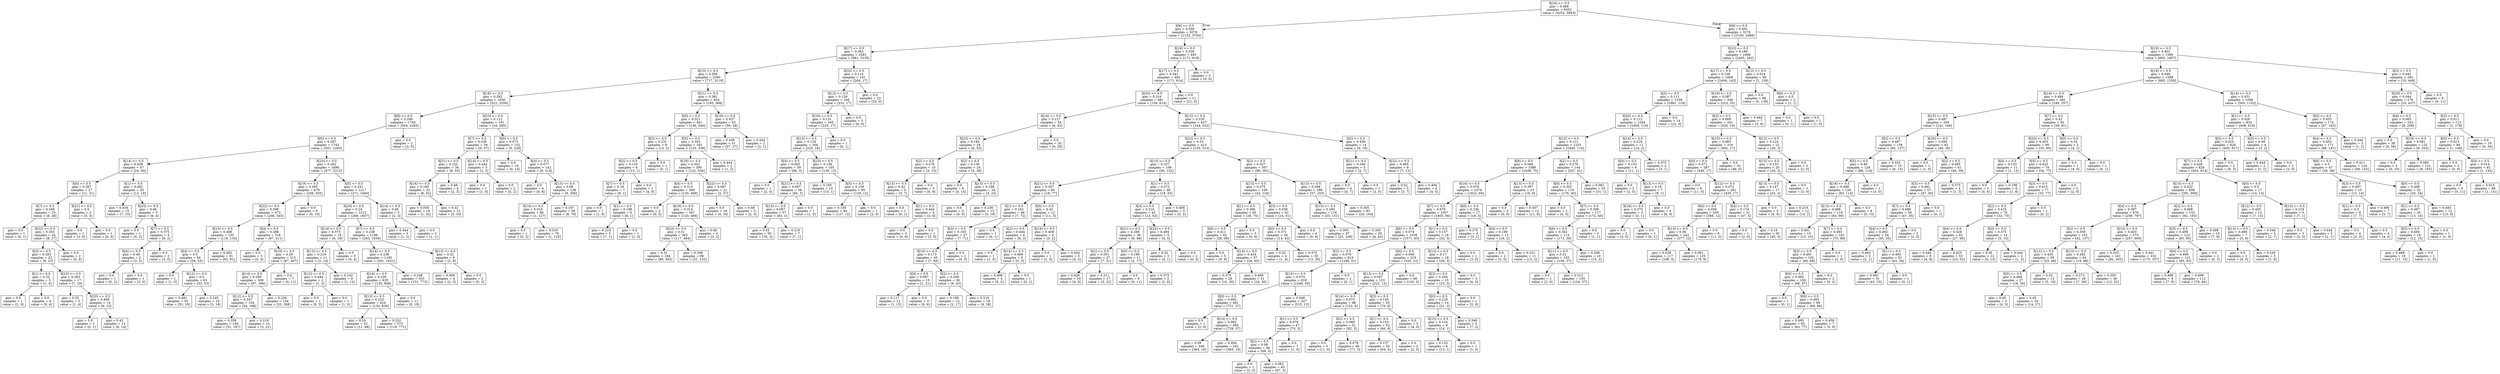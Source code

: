 digraph Tree {
node [shape=box] ;
0 [label="X[24] <= 0.5\ngini = 0.488\nsamples = 6352\nvalue = [4252, 5843]"] ;
1 [label="X[6] <= 0.5\ngini = 0.359\nsamples = 3076\nvalue = [1152, 3754]"] ;
0 -> 1 [labeldistance=2.5, labelangle=45, headlabel="True"] ;
2 [label="X[17] <= 0.5\ngini = 0.363\nsamples = 2581\nvalue = [981, 3135]"] ;
1 -> 2 ;
3 [label="X[15] <= 0.5\ngini = 0.304\nsamples = 2390\nvalue = [717, 3118]"] ;
2 -> 3 ;
4 [label="X[18] <= 0.5\ngini = 0.282\nsamples = 1936\nvalue = [522, 2550]"] ;
3 -> 4 ;
5 [label="X[8] <= 0.5\ngini = 0.298\nsamples = 1745\nvalue = [504, 2265]"] ;
4 -> 5 ;
6 [label="X[0] <= 0.5\ngini = 0.297\nsamples = 1743\nvalue = [501, 2265]"] ;
5 -> 6 ;
7 [label="X[14] <= 0.5\ngini = 0.438\nsamples = 47\nvalue = [24, 50]"] ;
6 -> 7 ;
8 [label="X[4] <= 0.5\ngini = 0.387\nsamples = 27\nvalue = [11, 31]"] ;
7 -> 8 ;
9 [label="X[7] <= 0.5\ngini = 0.346\nsamples = 25\nvalue = [8, 28]"] ;
8 -> 9 ;
10 [label="gini = 0.0\nsamples = 1\nvalue = [0, 1]"] ;
9 -> 10 ;
11 [label="X[22] <= 0.5\ngini = 0.353\nsamples = 24\nvalue = [8, 27]"] ;
9 -> 11 ;
12 [label="X[3] <= 0.5\ngini = 0.383\nsamples = 22\nvalue = [8, 23]"] ;
11 -> 12 ;
13 [label="X[1] <= 0.5\ngini = 0.32\nsamples = 5\nvalue = [1, 4]"] ;
12 -> 13 ;
14 [label="gini = 0.0\nsamples = 1\nvalue = [1, 0]"] ;
13 -> 14 ;
15 [label="gini = 0.0\nsamples = 4\nvalue = [0, 4]"] ;
13 -> 15 ;
16 [label="X[23] <= 0.5\ngini = 0.393\nsamples = 17\nvalue = [7, 19]"] ;
12 -> 16 ;
17 [label="gini = 0.32\nsamples = 3\nvalue = [1, 4]"] ;
16 -> 17 ;
18 [label="X[20] <= 0.5\ngini = 0.408\nsamples = 14\nvalue = [6, 15]"] ;
16 -> 18 ;
19 [label="gini = 0.0\nsamples = 1\nvalue = [0, 1]"] ;
18 -> 19 ;
20 [label="gini = 0.42\nsamples = 13\nvalue = [6, 14]"] ;
18 -> 20 ;
21 [label="gini = 0.0\nsamples = 2\nvalue = [0, 4]"] ;
11 -> 21 ;
22 [label="X[21] <= 0.5\ngini = 0.5\nsamples = 2\nvalue = [3, 3]"] ;
8 -> 22 ;
23 [label="gini = 0.0\nsamples = 1\nvalue = [3, 0]"] ;
22 -> 23 ;
24 [label="gini = 0.0\nsamples = 1\nvalue = [0, 3]"] ;
22 -> 24 ;
25 [label="X[1] <= 0.5\ngini = 0.482\nsamples = 20\nvalue = [13, 19]"] ;
7 -> 25 ;
26 [label="gini = 0.434\nsamples = 15\nvalue = [7, 15]"] ;
25 -> 26 ;
27 [label="X[23] <= 0.5\ngini = 0.48\nsamples = 5\nvalue = [6, 4]"] ;
25 -> 27 ;
28 [label="gini = 0.0\nsamples = 1\nvalue = [0, 2]"] ;
27 -> 28 ;
29 [label="X[7] <= 0.5\ngini = 0.375\nsamples = 4\nvalue = [6, 2]"] ;
27 -> 29 ;
30 [label="X[4] <= 0.5\ngini = 0.48\nsamples = 2\nvalue = [3, 2]"] ;
29 -> 30 ;
31 [label="gini = 0.0\nsamples = 1\nvalue = [0, 2]"] ;
30 -> 31 ;
32 [label="gini = 0.0\nsamples = 1\nvalue = [3, 0]"] ;
30 -> 32 ;
33 [label="gini = 0.0\nsamples = 2\nvalue = [3, 0]"] ;
29 -> 33 ;
34 [label="X[23] <= 0.5\ngini = 0.292\nsamples = 1696\nvalue = [477, 2215]"] ;
6 -> 34 ;
35 [label="X[19] <= 0.5\ngini = 0.395\nsamples = 479\nvalue = [206, 555]"] ;
34 -> 35 ;
36 [label="X[22] <= 0.5\ngini = 0.398\nsamples = 473\nvalue = [206, 545]"] ;
35 -> 36 ;
37 [label="X[13] <= 0.5\ngini = 0.498\nsamples = 155\nvalue = [119, 134]"] ;
36 -> 37 ;
38 [label="X[4] <= 0.5\ngini = 0.5\nsamples = 64\nvalue = [56, 53]"] ;
37 -> 38 ;
39 [label="gini = 0.0\nsamples = 1\nvalue = [1, 0]"] ;
38 -> 39 ;
40 [label="X[12] <= 0.5\ngini = 0.5\nsamples = 63\nvalue = [55, 53]"] ;
38 -> 40 ;
41 [label="gini = 0.481\nsamples = 53\nvalue = [52, 35]"] ;
40 -> 41 ;
42 [label="gini = 0.245\nsamples = 10\nvalue = [3, 18]"] ;
40 -> 42 ;
43 [label="gini = 0.492\nsamples = 91\nvalue = [63, 81]"] ;
37 -> 43 ;
44 [label="X[4] <= 0.5\ngini = 0.288\nsamples = 318\nvalue = [87, 411]"] ;
36 -> 44 ;
45 [label="gini = 0.0\nsamples = 3\nvalue = [0, 4]"] ;
44 -> 45 ;
46 [label="X[16] <= 0.5\ngini = 0.29\nsamples = 315\nvalue = [87, 407]"] ;
44 -> 46 ;
47 [label="X[14] <= 0.5\ngini = 0.295\nsamples = 308\nvalue = [87, 396]"] ;
46 -> 47 ;
48 [label="X[12] <= 0.5\ngini = 0.347\nsamples = 154\nvalue = [54, 188]"] ;
47 -> 48 ;
49 [label="gini = 0.358\nsamples = 140\nvalue = [51, 167]"] ;
48 -> 49 ;
50 [label="gini = 0.219\nsamples = 14\nvalue = [3, 21]"] ;
48 -> 50 ;
51 [label="gini = 0.236\nsamples = 154\nvalue = [33, 208]"] ;
47 -> 51 ;
52 [label="gini = 0.0\nsamples = 7\nvalue = [0, 11]"] ;
46 -> 52 ;
53 [label="gini = 0.0\nsamples = 6\nvalue = [0, 10]"] ;
35 -> 53 ;
54 [label="X[5] <= 0.5\ngini = 0.241\nsamples = 1217\nvalue = [271, 1660]"] ;
34 -> 54 ;
55 [label="X[20] <= 0.5\ngini = 0.24\nsamples = 1212\nvalue = [269, 1657]"] ;
54 -> 55 ;
56 [label="X[14] <= 0.5\ngini = 0.375\nsamples = 16\nvalue = [6, 18]"] ;
55 -> 56 ;
57 [label="X[13] <= 0.5\ngini = 0.219\nsamples = 11\nvalue = [2, 14]"] ;
56 -> 57 ;
58 [label="X[12] <= 0.5\ngini = 0.444\nsamples = 2\nvalue = [1, 2]"] ;
57 -> 58 ;
59 [label="gini = 0.0\nsamples = 1\nvalue = [0, 2]"] ;
58 -> 59 ;
60 [label="gini = 0.0\nsamples = 1\nvalue = [1, 0]"] ;
58 -> 60 ;
61 [label="gini = 0.142\nsamples = 9\nvalue = [1, 12]"] ;
57 -> 61 ;
62 [label="gini = 0.5\nsamples = 5\nvalue = [4, 4]"] ;
56 -> 62 ;
63 [label="X[7] <= 0.5\ngini = 0.238\nsamples = 1196\nvalue = [263, 1639]"] ;
55 -> 63 ;
64 [label="X[14] <= 0.5\ngini = 0.238\nsamples = 1190\nvalue = [261, 1631]"] ;
63 -> 64 ;
65 [label="X[16] <= 0.5\ngini = 0.229\nsamples = 635\nvalue = [130, 858]"] ;
64 -> 65 ;
66 [label="X[13] <= 0.5\ngini = 0.232\nsamples = 624\nvalue = [130, 839]"] ;
65 -> 66 ;
67 [label="gini = 0.24\nsamples = 52\nvalue = [11, 68]"] ;
66 -> 67 ;
68 [label="gini = 0.232\nsamples = 572\nvalue = [119, 771]"] ;
66 -> 68 ;
69 [label="gini = 0.0\nsamples = 11\nvalue = [0, 19]"] ;
65 -> 69 ;
70 [label="gini = 0.248\nsamples = 555\nvalue = [131, 773]"] ;
64 -> 70 ;
71 [label="X[13] <= 0.5\ngini = 0.32\nsamples = 6\nvalue = [2, 8]"] ;
63 -> 71 ;
72 [label="gini = 0.408\nsamples = 4\nvalue = [2, 5]"] ;
71 -> 72 ;
73 [label="gini = 0.0\nsamples = 2\nvalue = [0, 3]"] ;
71 -> 73 ;
74 [label="X[14] <= 0.5\ngini = 0.48\nsamples = 5\nvalue = [2, 3]"] ;
54 -> 74 ;
75 [label="gini = 0.444\nsamples = 3\nvalue = [1, 2]"] ;
74 -> 75 ;
76 [label="gini = 0.5\nsamples = 2\nvalue = [1, 1]"] ;
74 -> 76 ;
77 [label="gini = 0.0\nsamples = 2\nvalue = [3, 0]"] ;
5 -> 77 ;
78 [label="X[23] <= 0.5\ngini = 0.112\nsamples = 191\nvalue = [18, 285]"] ;
4 -> 78 ;
79 [label="X[7] <= 0.5\ngini = 0.236\nsamples = 39\nvalue = [9, 57]"] ;
78 -> 79 ;
80 [label="X[21] <= 0.5\ngini = 0.222\nsamples = 36\nvalue = [8, 55]"] ;
79 -> 80 ;
81 [label="X[14] <= 0.5\ngini = 0.185\nsamples = 32\nvalue = [6, 52]"] ;
80 -> 81 ;
82 [label="gini = 0.059\nsamples = 19\nvalue = [1, 32]"] ;
81 -> 82 ;
83 [label="gini = 0.32\nsamples = 13\nvalue = [5, 20]"] ;
81 -> 83 ;
84 [label="gini = 0.48\nsamples = 4\nvalue = [2, 3]"] ;
80 -> 84 ;
85 [label="X[14] <= 0.5\ngini = 0.444\nsamples = 3\nvalue = [1, 2]"] ;
79 -> 85 ;
86 [label="gini = 0.0\nsamples = 1\nvalue = [1, 0]"] ;
85 -> 86 ;
87 [label="gini = 0.0\nsamples = 2\nvalue = [0, 2]"] ;
85 -> 87 ;
88 [label="X[0] <= 0.5\ngini = 0.073\nsamples = 152\nvalue = [9, 228]"] ;
78 -> 88 ;
89 [label="gini = 0.0\nsamples = 10\nvalue = [0, 14]"] ;
88 -> 89 ;
90 [label="X[4] <= 0.5\ngini = 0.077\nsamples = 142\nvalue = [9, 214]"] ;
88 -> 90 ;
91 [label="gini = 0.0\nsamples = 4\nvalue = [0, 8]"] ;
90 -> 91 ;
92 [label="X[13] <= 0.5\ngini = 0.08\nsamples = 138\nvalue = [9, 206]"] ;
90 -> 92 ;
93 [label="X[14] <= 0.5\ngini = 0.016\nsamples = 80\nvalue = [1, 127]"] ;
92 -> 93 ;
94 [label="gini = 0.0\nsamples = 1\nvalue = [0, 2]"] ;
93 -> 94 ;
95 [label="gini = 0.016\nsamples = 79\nvalue = [1, 125]"] ;
93 -> 95 ;
96 [label="gini = 0.167\nsamples = 58\nvalue = [8, 79]"] ;
92 -> 96 ;
97 [label="X[21] <= 0.5\ngini = 0.381\nsamples = 454\nvalue = [195, 568]"] ;
3 -> 97 ;
98 [label="X[0] <= 0.5\ngini = 0.321\nsamples = 401\nvalue = [136, 540]"] ;
97 -> 98 ;
99 [label="X[5] <= 0.5\ngini = 0.231\nsamples = 9\nvalue = [13, 2]"] ;
98 -> 99 ;
100 [label="X[2] <= 0.5\ngini = 0.133\nsamples = 8\nvalue = [13, 1]"] ;
99 -> 100 ;
101 [label="X[7] <= 0.5\ngini = 0.18\nsamples = 7\nvalue = [9, 1]"] ;
100 -> 101 ;
102 [label="gini = 0.0\nsamples = 1\nvalue = [1, 0]"] ;
101 -> 102 ;
103 [label="X[1] <= 0.5\ngini = 0.198\nsamples = 6\nvalue = [8, 1]"] ;
101 -> 103 ;
104 [label="gini = 0.219\nsamples = 5\nvalue = [7, 1]"] ;
103 -> 104 ;
105 [label="gini = 0.0\nsamples = 1\nvalue = [1, 0]"] ;
103 -> 105 ;
106 [label="gini = 0.0\nsamples = 1\nvalue = [4, 0]"] ;
100 -> 106 ;
107 [label="gini = 0.0\nsamples = 1\nvalue = [0, 1]"] ;
99 -> 107 ;
108 [label="X[5] <= 0.5\ngini = 0.303\nsamples = 392\nvalue = [123, 538]"] ;
98 -> 108 ;
109 [label="X[18] <= 0.5\ngini = 0.302\nsamples = 390\nvalue = [122, 536]"] ;
108 -> 109 ;
110 [label="X[4] <= 0.5\ngini = 0.313\nsamples = 369\nvalue = [120, 499]"] ;
109 -> 110 ;
111 [label="gini = 0.0\nsamples = 2\nvalue = [0, 3]"] ;
110 -> 111 ;
112 [label="X[19] <= 0.5\ngini = 0.314\nsamples = 367\nvalue = [120, 496]"] ;
110 -> 112 ;
113 [label="X[22] <= 0.5\ngini = 0.31\nsamples = 363\nvalue = [117, 494]"] ;
112 -> 113 ;
114 [label="gini = 0.31\nsamples = 264\nvalue = [86, 362]"] ;
113 -> 114 ;
115 [label="gini = 0.308\nsamples = 99\nvalue = [31, 132]"] ;
113 -> 115 ;
116 [label="gini = 0.48\nsamples = 4\nvalue = [3, 2]"] ;
112 -> 116 ;
117 [label="X[22] <= 0.5\ngini = 0.097\nsamples = 21\nvalue = [2, 37]"] ;
109 -> 117 ;
118 [label="gini = 0.0\nsamples = 18\nvalue = [0, 34]"] ;
117 -> 118 ;
119 [label="gini = 0.48\nsamples = 3\nvalue = [2, 3]"] ;
117 -> 119 ;
120 [label="gini = 0.444\nsamples = 2\nvalue = [1, 2]"] ;
108 -> 120 ;
121 [label="X[18] <= 0.5\ngini = 0.437\nsamples = 53\nvalue = [59, 28]"] ;
97 -> 121 ;
122 [label="gini = 0.436\nsamples = 51\nvalue = [57, 27]"] ;
121 -> 122 ;
123 [label="gini = 0.444\nsamples = 2\nvalue = [2, 1]"] ;
121 -> 123 ;
124 [label="X[22] <= 0.5\ngini = 0.114\nsamples = 191\nvalue = [264, 17]"] ;
2 -> 124 ;
125 [label="X[12] <= 0.5\ngini = 0.128\nsamples = 168\nvalue = [231, 17]"] ;
124 -> 125 ;
126 [label="X[16] <= 0.5\ngini = 0.131\nsamples = 165\nvalue = [225, 17]"] ;
125 -> 126 ;
127 [label="X[13] <= 0.5\ngini = 0.124\nsamples = 164\nvalue = [225, 16]"] ;
126 -> 127 ;
128 [label="X[4] <= 0.5\ngini = 0.065\nsamples = 59\nvalue = [86, 3]"] ;
127 -> 128 ;
129 [label="gini = 0.0\nsamples = 1\nvalue = [2, 0]"] ;
128 -> 129 ;
130 [label="X[21] <= 0.5\ngini = 0.067\nsamples = 58\nvalue = [84, 3]"] ;
128 -> 130 ;
131 [label="X[15] <= 0.5\ngini = 0.067\nsamples = 57\nvalue = [83, 3]"] ;
130 -> 131 ;
132 [label="gini = 0.05\nsamples = 50\nvalue = [76, 2]"] ;
131 -> 132 ;
133 [label="gini = 0.219\nsamples = 7\nvalue = [7, 1]"] ;
131 -> 133 ;
134 [label="gini = 0.0\nsamples = 1\nvalue = [1, 0]"] ;
130 -> 134 ;
135 [label="X[23] <= 0.5\ngini = 0.156\nsamples = 105\nvalue = [139, 13]"] ;
127 -> 135 ;
136 [label="gini = 0.165\nsamples = 10\nvalue = [10, 1]"] ;
135 -> 136 ;
137 [label="X[5] <= 0.5\ngini = 0.156\nsamples = 95\nvalue = [129, 12]"] ;
135 -> 137 ;
138 [label="gini = 0.158\nsamples = 94\nvalue = [127, 12]"] ;
137 -> 138 ;
139 [label="gini = 0.0\nsamples = 1\nvalue = [2, 0]"] ;
137 -> 139 ;
140 [label="gini = 0.0\nsamples = 1\nvalue = [0, 1]"] ;
126 -> 140 ;
141 [label="gini = 0.0\nsamples = 3\nvalue = [6, 0]"] ;
125 -> 141 ;
142 [label="gini = 0.0\nsamples = 23\nvalue = [33, 0]"] ;
124 -> 142 ;
143 [label="X[16] <= 0.5\ngini = 0.339\nsamples = 495\nvalue = [171, 619]"] ;
1 -> 143 ;
144 [label="X[17] <= 0.5\ngini = 0.341\nsamples = 492\nvalue = [171, 614]"] ;
143 -> 144 ;
145 [label="X[20] <= 0.5\ngini = 0.316\nsamples = 481\nvalue = [150, 614]"] ;
144 -> 145 ;
146 [label="X[14] <= 0.5\ngini = 0.127\nsamples = 54\nvalue = [6, 82]"] ;
145 -> 146 ;
147 [label="X[23] <= 0.5\ngini = 0.183\nsamples = 34\nvalue = [6, 53]"] ;
146 -> 147 ;
148 [label="X[2] <= 0.5\ngini = 0.278\nsamples = 10\nvalue = [3, 15]"] ;
147 -> 148 ;
149 [label="X[13] <= 0.5\ngini = 0.42\nsamples = 5\nvalue = [3, 7]"] ;
148 -> 149 ;
150 [label="gini = 0.0\nsamples = 1\nvalue = [0, 1]"] ;
149 -> 150 ;
151 [label="X[1] <= 0.5\ngini = 0.444\nsamples = 4\nvalue = [3, 6]"] ;
149 -> 151 ;
152 [label="gini = 0.0\nsamples = 3\nvalue = [0, 6]"] ;
151 -> 152 ;
153 [label="gini = 0.0\nsamples = 1\nvalue = [3, 0]"] ;
151 -> 153 ;
154 [label="gini = 0.0\nsamples = 5\nvalue = [0, 8]"] ;
148 -> 154 ;
155 [label="X[2] <= 0.5\ngini = 0.136\nsamples = 24\nvalue = [3, 38]"] ;
147 -> 155 ;
156 [label="gini = 0.0\nsamples = 8\nvalue = [0, 14]"] ;
155 -> 156 ;
157 [label="X[13] <= 0.5\ngini = 0.198\nsamples = 16\nvalue = [3, 24]"] ;
155 -> 157 ;
158 [label="gini = 0.0\nsamples = 3\nvalue = [0, 5]"] ;
157 -> 158 ;
159 [label="gini = 0.236\nsamples = 13\nvalue = [3, 19]"] ;
157 -> 159 ;
160 [label="gini = 0.0\nsamples = 20\nvalue = [0, 29]"] ;
146 -> 160 ;
161 [label="X[12] <= 0.5\ngini = 0.335\nsamples = 427\nvalue = [144, 532]"] ;
145 -> 161 ;
162 [label="X[23] <= 0.5\ngini = 0.33\nsamples = 413\nvalue = [135, 513]"] ;
161 -> 162 ;
163 [label="X[13] <= 0.5\ngini = 0.337\nsamples = 106\nvalue = [36, 132]"] ;
162 -> 163 ;
164 [label="X[21] <= 0.5\ngini = 0.307\nsamples = 60\nvalue = [18, 77]"] ;
163 -> 164 ;
165 [label="X[1] <= 0.5\ngini = 0.162\nsamples = 48\nvalue = [7, 72]"] ;
164 -> 165 ;
166 [label="X[3] <= 0.5\ngini = 0.163\nsamples = 47\nvalue = [7, 71]"] ;
165 -> 166 ;
167 [label="X[14] <= 0.5\ngini = 0.173\nsamples = 45\nvalue = [7, 66]"] ;
166 -> 167 ;
168 [label="X[0] <= 0.5\ngini = 0.087\nsamples = 15\nvalue = [1, 21]"] ;
167 -> 168 ;
169 [label="gini = 0.117\nsamples = 12\nvalue = [1, 15]"] ;
168 -> 169 ;
170 [label="gini = 0.0\nsamples = 3\nvalue = [0, 6]"] ;
168 -> 170 ;
171 [label="X[2] <= 0.5\ngini = 0.208\nsamples = 30\nvalue = [6, 45]"] ;
167 -> 171 ;
172 [label="gini = 0.188\nsamples = 12\nvalue = [2, 17]"] ;
171 -> 172 ;
173 [label="gini = 0.219\nsamples = 18\nvalue = [4, 28]"] ;
171 -> 173 ;
174 [label="gini = 0.0\nsamples = 2\nvalue = [0, 5]"] ;
166 -> 174 ;
175 [label="gini = 0.0\nsamples = 1\nvalue = [0, 1]"] ;
165 -> 175 ;
176 [label="X[0] <= 0.5\ngini = 0.43\nsamples = 12\nvalue = [11, 5]"] ;
164 -> 176 ;
177 [label="X[2] <= 0.5\ngini = 0.444\nsamples = 6\nvalue = [6, 3]"] ;
176 -> 177 ;
178 [label="gini = 0.0\nsamples = 1\nvalue = [1, 0]"] ;
177 -> 178 ;
179 [label="X[14] <= 0.5\ngini = 0.469\nsamples = 5\nvalue = [5, 3]"] ;
177 -> 179 ;
180 [label="gini = 0.408\nsamples = 4\nvalue = [5, 2]"] ;
179 -> 180 ;
181 [label="gini = 0.0\nsamples = 1\nvalue = [0, 1]"] ;
179 -> 181 ;
182 [label="X[14] <= 0.5\ngini = 0.408\nsamples = 6\nvalue = [5, 2]"] ;
176 -> 182 ;
183 [label="gini = 0.0\nsamples = 1\nvalue = [1, 0]"] ;
182 -> 183 ;
184 [label="gini = 0.444\nsamples = 5\nvalue = [4, 2]"] ;
182 -> 184 ;
185 [label="X[1] <= 0.5\ngini = 0.372\nsamples = 46\nvalue = [18, 55]"] ;
163 -> 185 ;
186 [label="X[3] <= 0.5\ngini = 0.316\nsamples = 43\nvalue = [13, 53]"] ;
185 -> 186 ;
187 [label="X[21] <= 0.5\ngini = 0.266\nsamples = 38\nvalue = [9, 48]"] ;
186 -> 187 ;
188 [label="X[2] <= 0.5\ngini = 0.301\nsamples = 27\nvalue = [7, 31]"] ;
187 -> 188 ;
189 [label="gini = 0.426\nsamples = 10\nvalue = [4, 9]"] ;
188 -> 189 ;
190 [label="gini = 0.211\nsamples = 17\nvalue = [3, 22]"] ;
188 -> 190 ;
191 [label="X[0] <= 0.5\ngini = 0.188\nsamples = 11\nvalue = [2, 17]"] ;
187 -> 191 ;
192 [label="gini = 0.0\nsamples = 6\nvalue = [0, 11]"] ;
191 -> 192 ;
193 [label="gini = 0.375\nsamples = 5\nvalue = [2, 6]"] ;
191 -> 193 ;
194 [label="X[22] <= 0.5\ngini = 0.494\nsamples = 5\nvalue = [4, 5]"] ;
186 -> 194 ;
195 [label="gini = 0.32\nsamples = 3\nvalue = [4, 1]"] ;
194 -> 195 ;
196 [label="gini = 0.0\nsamples = 2\nvalue = [0, 4]"] ;
194 -> 196 ;
197 [label="gini = 0.408\nsamples = 3\nvalue = [5, 2]"] ;
185 -> 197 ;
198 [label="X[2] <= 0.5\ngini = 0.327\nsamples = 307\nvalue = [99, 381]"] ;
162 -> 198 ;
199 [label="X[13] <= 0.5\ngini = 0.375\nsamples = 108\nvalue = [42, 126]"] ;
198 -> 199 ;
200 [label="X[1] <= 0.5\ngini = 0.396\nsamples = 65\nvalue = [28, 75]"] ;
199 -> 200 ;
201 [label="X[0] <= 0.5\ngini = 0.411\nsamples = 62\nvalue = [28, 69]"] ;
200 -> 201 ;
202 [label="gini = 0.0\nsamples = 5\nvalue = [0, 9]"] ;
201 -> 202 ;
203 [label="X[14] <= 0.5\ngini = 0.434\nsamples = 57\nvalue = [28, 60]"] ;
201 -> 203 ;
204 [label="gini = 0.375\nsamples = 26\nvalue = [10, 30]"] ;
203 -> 204 ;
205 [label="gini = 0.469\nsamples = 31\nvalue = [18, 30]"] ;
203 -> 205 ;
206 [label="gini = 0.0\nsamples = 3\nvalue = [0, 6]"] ;
200 -> 206 ;
207 [label="X[3] <= 0.5\ngini = 0.338\nsamples = 43\nvalue = [14, 51]"] ;
199 -> 207 ;
208 [label="X[0] <= 0.5\ngini = 0.371\nsamples = 39\nvalue = [14, 43]"] ;
207 -> 208 ;
209 [label="gini = 0.32\nsamples = 4\nvalue = [1, 4]"] ;
208 -> 209 ;
210 [label="gini = 0.375\nsamples = 35\nvalue = [13, 39]"] ;
208 -> 210 ;
211 [label="gini = 0.0\nsamples = 4\nvalue = [0, 8]"] ;
207 -> 211 ;
212 [label="X[13] <= 0.5\ngini = 0.299\nsamples = 199\nvalue = [57, 255]"] ;
198 -> 212 ;
213 [label="X[15] <= 0.5\ngini = 0.294\nsamples = 116\nvalue = [33, 151]"] ;
212 -> 213 ;
214 [label="gini = 0.305\nsamples = 87\nvalue = [25, 108]"] ;
213 -> 214 ;
215 [label="gini = 0.265\nsamples = 29\nvalue = [8, 43]"] ;
213 -> 215 ;
216 [label="gini = 0.305\nsamples = 83\nvalue = [24, 104]"] ;
212 -> 216 ;
217 [label="X[2] <= 0.5\ngini = 0.436\nsamples = 14\nvalue = [9, 19]"] ;
161 -> 217 ;
218 [label="X[21] <= 0.5\ngini = 0.346\nsamples = 5\nvalue = [2, 7]"] ;
217 -> 218 ;
219 [label="gini = 0.0\nsamples = 4\nvalue = [0, 7]"] ;
218 -> 219 ;
220 [label="gini = 0.0\nsamples = 1\nvalue = [2, 0]"] ;
218 -> 220 ;
221 [label="X[22] <= 0.5\ngini = 0.465\nsamples = 9\nvalue = [7, 12]"] ;
217 -> 221 ;
222 [label="gini = 0.42\nsamples = 5\nvalue = [3, 7]"] ;
221 -> 222 ;
223 [label="gini = 0.494\nsamples = 4\nvalue = [4, 5]"] ;
221 -> 223 ;
224 [label="gini = 0.0\nsamples = 11\nvalue = [21, 0]"] ;
144 -> 224 ;
225 [label="gini = 0.0\nsamples = 3\nvalue = [0, 5]"] ;
143 -> 225 ;
226 [label="X[9] <= 0.5\ngini = 0.481\nsamples = 3276\nvalue = [3100, 2089]"] ;
0 -> 226 [labeldistance=2.5, labelangle=-45, headlabel="False"] ;
227 [label="X[10] <= 0.5\ngini = 0.188\nsamples = 1696\nvalue = [2405, 282]"] ;
226 -> 227 ;
228 [label="X[17] <= 0.5\ngini = 0.106\nsamples = 1606\nvalue = [2404, 143]"] ;
227 -> 228 ;
229 [label="X[5] <= 0.5\ngini = 0.111\nsamples = 1258\nvalue = [1881, 118]"] ;
228 -> 229 ;
230 [label="X[20] <= 0.5\ngini = 0.112\nsamples = 1244\nvalue = [1859, 118]"] ;
229 -> 230 ;
231 [label="X[12] <= 0.5\ngini = 0.111\nsamples = 1233\nvalue = [1845, 116]"] ;
230 -> 231 ;
232 [label="X[8] <= 0.5\ngini = 0.084\nsamples = 1089\nvalue = [1638, 75]"] ;
231 -> 232 ;
233 [label="X[16] <= 0.5\ngini = 0.078\nsamples = 1074\nvalue = [1622, 69]"] ;
232 -> 233 ;
234 [label="X[7] <= 0.5\ngini = 0.076\nsamples = 1057\nvalue = [1603, 66]"] ;
233 -> 234 ;
235 [label="X[6] <= 0.5\ngini = 0.074\nsamples = 1038\nvalue = [1571, 63]"] ;
234 -> 235 ;
236 [label="X[2] <= 0.5\ngini = 0.076\nsamples = 819\nvalue = [1246, 51]"] ;
235 -> 236 ;
237 [label="X[15] <= 0.5\ngini = 0.074\nsamples = 818\nvalue = [1246, 50]"] ;
236 -> 237 ;
238 [label="X[0] <= 0.5\ngini = 0.092\nsamples = 491\nvalue = [731, 37]"] ;
237 -> 238 ;
239 [label="gini = 0.0\nsamples = 1\nvalue = [2, 0]"] ;
238 -> 239 ;
240 [label="X[14] <= 0.5\ngini = 0.092\nsamples = 490\nvalue = [729, 37]"] ;
238 -> 240 ;
241 [label="gini = 0.09\nsamples = 248\nvalue = [364, 18]"] ;
240 -> 241 ;
242 [label="gini = 0.094\nsamples = 242\nvalue = [365, 19]"] ;
240 -> 242 ;
243 [label="gini = 0.048\nsamples = 327\nvalue = [515, 13]"] ;
237 -> 243 ;
244 [label="gini = 0.0\nsamples = 1\nvalue = [0, 1]"] ;
236 -> 244 ;
245 [label="X[0] <= 0.5\ngini = 0.069\nsamples = 219\nvalue = [325, 12]"] ;
235 -> 245 ;
246 [label="X[13] <= 0.5\ngini = 0.097\nsamples = 153\nvalue = [222, 12]"] ;
245 -> 246 ;
247 [label="X[14] <= 0.5\ngini = 0.073\nsamples = 98\nvalue = [152, 6]"] ;
246 -> 247 ;
248 [label="X[1] <= 0.5\ngini = 0.079\nsamples = 47\nvalue = [70, 3]"] ;
247 -> 248 ;
249 [label="X[2] <= 0.5\ngini = 0.08\nsamples = 46\nvalue = [69, 3]"] ;
248 -> 249 ;
250 [label="gini = 0.0\nsamples = 1\nvalue = [2, 0]"] ;
249 -> 250 ;
251 [label="gini = 0.082\nsamples = 45\nvalue = [67, 3]"] ;
249 -> 251 ;
252 [label="gini = 0.0\nsamples = 1\nvalue = [1, 0]"] ;
248 -> 252 ;
253 [label="X[2] <= 0.5\ngini = 0.068\nsamples = 51\nvalue = [82, 3]"] ;
247 -> 253 ;
254 [label="gini = 0.0\nsamples = 5\nvalue = [11, 0]"] ;
253 -> 254 ;
255 [label="gini = 0.078\nsamples = 46\nvalue = [71, 3]"] ;
253 -> 255 ;
256 [label="X[3] <= 0.5\ngini = 0.145\nsamples = 55\nvalue = [70, 6]"] ;
246 -> 256 ;
257 [label="X[1] <= 0.5\ngini = 0.153\nsamples = 52\nvalue = [66, 6]"] ;
256 -> 257 ;
258 [label="gini = 0.157\nsamples = 50\nvalue = [64, 6]"] ;
257 -> 258 ;
259 [label="gini = 0.0\nsamples = 2\nvalue = [2, 0]"] ;
257 -> 259 ;
260 [label="gini = 0.0\nsamples = 3\nvalue = [4, 0]"] ;
256 -> 260 ;
261 [label="gini = 0.0\nsamples = 66\nvalue = [103, 0]"] ;
245 -> 261 ;
262 [label="X[1] <= 0.5\ngini = 0.157\nsamples = 19\nvalue = [32, 3]"] ;
234 -> 262 ;
263 [label="X[13] <= 0.5\ngini = 0.17\nsamples = 18\nvalue = [29, 3]"] ;
262 -> 263 ;
264 [label="X[2] <= 0.5\ngini = 0.204\nsamples = 15\nvalue = [23, 3]"] ;
263 -> 264 ;
265 [label="X[0] <= 0.5\ngini = 0.219\nsamples = 14\nvalue = [21, 3]"] ;
264 -> 265 ;
266 [label="X[15] <= 0.5\ngini = 0.124\nsamples = 9\nvalue = [14, 1]"] ;
265 -> 266 ;
267 [label="gini = 0.133\nsamples = 8\nvalue = [13, 1]"] ;
266 -> 267 ;
268 [label="gini = 0.0\nsamples = 1\nvalue = [1, 0]"] ;
266 -> 268 ;
269 [label="gini = 0.346\nsamples = 5\nvalue = [7, 2]"] ;
265 -> 269 ;
270 [label="gini = 0.0\nsamples = 1\nvalue = [2, 0]"] ;
264 -> 270 ;
271 [label="gini = 0.0\nsamples = 3\nvalue = [6, 0]"] ;
263 -> 271 ;
272 [label="gini = 0.0\nsamples = 1\nvalue = [3, 0]"] ;
262 -> 272 ;
273 [label="X[0] <= 0.5\ngini = 0.236\nsamples = 17\nvalue = [19, 3]"] ;
233 -> 273 ;
274 [label="gini = 0.375\nsamples = 4\nvalue = [3, 1]"] ;
273 -> 274 ;
275 [label="X[4] <= 0.5\ngini = 0.198\nsamples = 13\nvalue = [16, 2]"] ;
273 -> 275 ;
276 [label="gini = 0.0\nsamples = 2\nvalue = [3, 0]"] ;
275 -> 276 ;
277 [label="gini = 0.231\nsamples = 11\nvalue = [13, 2]"] ;
275 -> 277 ;
278 [label="X[13] <= 0.5\ngini = 0.397\nsamples = 15\nvalue = [16, 6]"] ;
232 -> 278 ;
279 [label="gini = 0.0\nsamples = 3\nvalue = [5, 0]"] ;
278 -> 279 ;
280 [label="gini = 0.457\nsamples = 12\nvalue = [11, 6]"] ;
278 -> 280 ;
281 [label="X[2] <= 0.5\ngini = 0.276\nsamples = 144\nvalue = [207, 41]"] ;
231 -> 281 ;
282 [label="X[0] <= 0.5\ngini = 0.302\nsamples = 119\nvalue = [176, 40]"] ;
281 -> 282 ;
283 [label="gini = 0.0\nsamples = 2\nvalue = [4, 0]"] ;
282 -> 283 ;
284 [label="X[7] <= 0.5\ngini = 0.306\nsamples = 117\nvalue = [172, 40]"] ;
282 -> 284 ;
285 [label="X[6] <= 0.5\ngini = 0.302\nsamples = 115\nvalue = [171, 39]"] ;
284 -> 285 ;
286 [label="X[11] <= 0.5\ngini = 0.31\nsamples = 105\nvalue = [156, 37]"] ;
285 -> 286 ;
287 [label="gini = 0.0\nsamples = 2\nvalue = [2, 0]"] ;
286 -> 287 ;
288 [label="gini = 0.312\nsamples = 103\nvalue = [154, 37]"] ;
286 -> 288 ;
289 [label="gini = 0.208\nsamples = 10\nvalue = [15, 2]"] ;
285 -> 289 ;
290 [label="gini = 0.5\nsamples = 2\nvalue = [1, 1]"] ;
284 -> 290 ;
291 [label="gini = 0.061\nsamples = 25\nvalue = [31, 1]"] ;
281 -> 291 ;
292 [label="X[14] <= 0.5\ngini = 0.219\nsamples = 11\nvalue = [14, 2]"] ;
230 -> 292 ;
293 [label="X[0] <= 0.5\ngini = 0.153\nsamples = 9\nvalue = [11, 1]"] ;
292 -> 293 ;
294 [label="gini = 0.0\nsamples = 2\nvalue = [2, 0]"] ;
293 -> 294 ;
295 [label="X[13] <= 0.5\ngini = 0.18\nsamples = 7\nvalue = [9, 1]"] ;
293 -> 295 ;
296 [label="X[16] <= 0.5\ngini = 0.375\nsamples = 3\nvalue = [3, 1]"] ;
295 -> 296 ;
297 [label="gini = 0.0\nsamples = 2\nvalue = [3, 0]"] ;
296 -> 297 ;
298 [label="gini = 0.0\nsamples = 1\nvalue = [0, 1]"] ;
296 -> 298 ;
299 [label="gini = 0.0\nsamples = 4\nvalue = [6, 0]"] ;
295 -> 299 ;
300 [label="gini = 0.375\nsamples = 2\nvalue = [3, 1]"] ;
292 -> 300 ;
301 [label="gini = 0.0\nsamples = 14\nvalue = [22, 0]"] ;
229 -> 301 ;
302 [label="X[16] <= 0.5\ngini = 0.087\nsamples = 348\nvalue = [523, 25]"] ;
228 -> 302 ;
303 [label="X[2] <= 0.5\ngini = 0.068\nsamples = 341\nvalue = [520, 19]"] ;
302 -> 303 ;
304 [label="X[15] <= 0.5\ngini = 0.065\nsamples = 319\nvalue = [492, 17]"] ;
303 -> 304 ;
305 [label="X[0] <= 0.5\ngini = 0.071\nsamples = 287\nvalue = [446, 17]"] ;
304 -> 305 ;
306 [label="gini = 0.0\nsamples = 6\nvalue = [11, 0]"] ;
305 -> 306 ;
307 [label="X[12] <= 0.5\ngini = 0.072\nsamples = 281\nvalue = [435, 17]"] ;
305 -> 307 ;
308 [label="X[6] <= 0.5\ngini = 0.058\nsamples = 250\nvalue = [388, 12]"] ;
307 -> 308 ;
309 [label="X[13] <= 0.5\ngini = 0.06\nsamples = 242\nvalue = [377, 12]"] ;
308 -> 309 ;
310 [label="gini = 0.029\nsamples = 117\nvalue = [198, 3]"] ;
309 -> 310 ;
311 [label="gini = 0.091\nsamples = 125\nvalue = [179, 9]"] ;
309 -> 311 ;
312 [label="gini = 0.0\nsamples = 8\nvalue = [11, 0]"] ;
308 -> 312 ;
313 [label="X[4] <= 0.5\ngini = 0.174\nsamples = 31\nvalue = [47, 5]"] ;
307 -> 313 ;
314 [label="gini = 0.0\nsamples = 1\nvalue = [2, 0]"] ;
313 -> 314 ;
315 [label="gini = 0.18\nsamples = 30\nvalue = [45, 5]"] ;
313 -> 315 ;
316 [label="gini = 0.0\nsamples = 32\nvalue = [46, 0]"] ;
304 -> 316 ;
317 [label="X[12] <= 0.5\ngini = 0.124\nsamples = 22\nvalue = [28, 2]"] ;
303 -> 317 ;
318 [label="X[15] <= 0.5\ngini = 0.133\nsamples = 20\nvalue = [26, 2]"] ;
317 -> 318 ;
319 [label="X[13] <= 0.5\ngini = 0.147\nsamples = 17\nvalue = [23, 2]"] ;
318 -> 319 ;
320 [label="gini = 0.0\nsamples = 5\nvalue = [9, 0]"] ;
319 -> 320 ;
321 [label="gini = 0.219\nsamples = 12\nvalue = [14, 2]"] ;
319 -> 321 ;
322 [label="gini = 0.0\nsamples = 3\nvalue = [3, 0]"] ;
318 -> 322 ;
323 [label="gini = 0.0\nsamples = 2\nvalue = [2, 0]"] ;
317 -> 323 ;
324 [label="gini = 0.444\nsamples = 7\nvalue = [3, 6]"] ;
302 -> 324 ;
325 [label="X[12] <= 0.5\ngini = 0.014\nsamples = 90\nvalue = [1, 139]"] ;
227 -> 325 ;
326 [label="gini = 0.0\nsamples = 88\nvalue = [0, 138]"] ;
325 -> 326 ;
327 [label="X[6] <= 0.5\ngini = 0.5\nsamples = 2\nvalue = [1, 1]"] ;
325 -> 327 ;
328 [label="gini = 0.0\nsamples = 1\nvalue = [0, 1]"] ;
327 -> 328 ;
329 [label="gini = 0.0\nsamples = 1\nvalue = [1, 0]"] ;
327 -> 329 ;
330 [label="X[16] <= 0.5\ngini = 0.401\nsamples = 1580\nvalue = [695, 1807]"] ;
226 -> 330 ;
331 [label="X[19] <= 0.5\ngini = 0.446\nsamples = 1298\nvalue = [685, 1359]"] ;
330 -> 331 ;
332 [label="X[14] <= 0.5\ngini = 0.484\nsamples = 292\nvalue = [180, 257]"] ;
331 -> 332 ;
333 [label="X[15] <= 0.5\ngini = 0.497\nsamples = 200\nvalue = [141, 166]"] ;
332 -> 333 ;
334 [label="X[2] <= 0.5\ngini = 0.487\nsamples = 138\nvalue = [92, 127]"] ;
333 -> 334 ;
335 [label="X[5] <= 0.5\ngini = 0.49\nsamples = 128\nvalue = [86, 114]"] ;
334 -> 335 ;
336 [label="X[18] <= 0.5\ngini = 0.488\nsamples = 126\nvalue = [83, 114]"] ;
335 -> 336 ;
337 [label="X[13] <= 0.5\ngini = 0.496\nsamples = 118\nvalue = [83, 99]"] ;
336 -> 337 ;
338 [label="gini = 0.491\nsamples = 15\nvalue = [13, 10]"] ;
337 -> 338 ;
339 [label="X[7] <= 0.5\ngini = 0.493\nsamples = 103\nvalue = [70, 89]"] ;
337 -> 339 ;
340 [label="X[3] <= 0.5\ngini = 0.491\nsamples = 102\nvalue = [68, 89]"] ;
339 -> 340 ;
341 [label="X[0] <= 0.5\ngini = 0.492\nsamples = 100\nvalue = [68, 87]"] ;
340 -> 341 ;
342 [label="gini = 0.0\nsamples = 1\nvalue = [0, 1]"] ;
341 -> 342 ;
343 [label="X[6] <= 0.5\ngini = 0.493\nsamples = 99\nvalue = [68, 86]"] ;
341 -> 343 ;
344 [label="gini = 0.495\nsamples = 92\nvalue = [63, 77]"] ;
343 -> 344 ;
345 [label="gini = 0.459\nsamples = 7\nvalue = [5, 9]"] ;
343 -> 345 ;
346 [label="gini = 0.0\nsamples = 2\nvalue = [0, 2]"] ;
340 -> 346 ;
347 [label="gini = 0.0\nsamples = 1\nvalue = [2, 0]"] ;
339 -> 347 ;
348 [label="gini = 0.0\nsamples = 8\nvalue = [0, 15]"] ;
336 -> 348 ;
349 [label="gini = 0.0\nsamples = 2\nvalue = [3, 0]"] ;
335 -> 349 ;
350 [label="gini = 0.432\nsamples = 10\nvalue = [6, 13]"] ;
334 -> 350 ;
351 [label="X[20] <= 0.5\ngini = 0.494\nsamples = 62\nvalue = [49, 39]"] ;
333 -> 351 ;
352 [label="gini = 0.0\nsamples = 1\nvalue = [1, 0]"] ;
351 -> 352 ;
353 [label="X[2] <= 0.5\ngini = 0.495\nsamples = 61\nvalue = [48, 39]"] ;
351 -> 353 ;
354 [label="X[5] <= 0.5\ngini = 0.491\nsamples = 57\nvalue = [47, 36]"] ;
353 -> 354 ;
355 [label="X[7] <= 0.5\ngini = 0.489\nsamples = 56\nvalue = [47, 35]"] ;
354 -> 355 ;
356 [label="X[4] <= 0.5\ngini = 0.492\nsamples = 54\nvalue = [45, 35]"] ;
355 -> 356 ;
357 [label="gini = 0.444\nsamples = 2\nvalue = [2, 1]"] ;
356 -> 357 ;
358 [label="X[1] <= 0.5\ngini = 0.493\nsamples = 52\nvalue = [43, 34]"] ;
356 -> 358 ;
359 [label="gini = 0.491\nsamples = 51\nvalue = [43, 33]"] ;
358 -> 359 ;
360 [label="gini = 0.0\nsamples = 1\nvalue = [0, 1]"] ;
358 -> 360 ;
361 [label="gini = 0.0\nsamples = 2\nvalue = [2, 0]"] ;
355 -> 361 ;
362 [label="gini = 0.0\nsamples = 1\nvalue = [0, 1]"] ;
354 -> 362 ;
363 [label="gini = 0.375\nsamples = 4\nvalue = [1, 3]"] ;
353 -> 363 ;
364 [label="X[7] <= 0.5\ngini = 0.42\nsamples = 92\nvalue = [39, 91]"] ;
332 -> 364 ;
365 [label="X[20] <= 0.5\ngini = 0.403\nsamples = 90\nvalue = [35, 90]"] ;
364 -> 365 ;
366 [label="X[4] <= 0.5\ngini = 0.133\nsamples = 11\nvalue = [1, 13]"] ;
365 -> 366 ;
367 [label="gini = 0.0\nsamples = 3\nvalue = [0, 5]"] ;
366 -> 367 ;
368 [label="gini = 0.198\nsamples = 8\nvalue = [1, 8]"] ;
366 -> 368 ;
369 [label="X[5] <= 0.5\ngini = 0.425\nsamples = 79\nvalue = [34, 77]"] ;
365 -> 369 ;
370 [label="X[3] <= 0.5\ngini = 0.415\nsamples = 77\nvalue = [32, 77]"] ;
369 -> 370 ;
371 [label="X[2] <= 0.5\ngini = 0.419\nsamples = 76\nvalue = [32, 75]"] ;
370 -> 371 ;
372 [label="X[4] <= 0.5\ngini = 0.428\nsamples = 62\nvalue = [27, 60]"] ;
371 -> 372 ;
373 [label="gini = 0.444\nsamples = 9\nvalue = [4, 8]"] ;
372 -> 373 ;
374 [label="gini = 0.425\nsamples = 53\nvalue = [23, 52]"] ;
372 -> 374 ;
375 [label="X[4] <= 0.5\ngini = 0.375\nsamples = 14\nvalue = [5, 15]"] ;
371 -> 375 ;
376 [label="gini = 0.36\nsamples = 12\nvalue = [4, 13]"] ;
375 -> 376 ;
377 [label="gini = 0.444\nsamples = 2\nvalue = [1, 2]"] ;
375 -> 377 ;
378 [label="gini = 0.0\nsamples = 1\nvalue = [0, 2]"] ;
370 -> 378 ;
379 [label="gini = 0.0\nsamples = 2\nvalue = [2, 0]"] ;
369 -> 379 ;
380 [label="X[0] <= 0.5\ngini = 0.32\nsamples = 2\nvalue = [4, 1]"] ;
364 -> 380 ;
381 [label="gini = 0.0\nsamples = 1\nvalue = [4, 0]"] ;
380 -> 381 ;
382 [label="gini = 0.0\nsamples = 1\nvalue = [0, 1]"] ;
380 -> 382 ;
383 [label="X[14] <= 0.5\ngini = 0.431\nsamples = 1006\nvalue = [505, 1102]"] ;
331 -> 383 ;
384 [label="X[1] <= 0.5\ngini = 0.426\nsamples = 832\nvalue = [408, 919]"] ;
383 -> 384 ;
385 [label="X[5] <= 0.5\ngini = 0.425\nsamples = 828\nvalue = [405, 917]"] ;
384 -> 385 ;
386 [label="X[7] <= 0.5\ngini = 0.426\nsamples = 826\nvalue = [405, 914]"] ;
385 -> 386 ;
387 [label="X[15] <= 0.5\ngini = 0.422\nsamples = 809\nvalue = [391, 900]"] ;
386 -> 387 ;
388 [label="X[4] <= 0.5\ngini = 0.397\nsamples = 676\nvalue = [299, 797]"] ;
387 -> 388 ;
389 [label="X[2] <= 0.5\ngini = 0.359\nsamples = 103\nvalue = [42, 137]"] ;
388 -> 389 ;
390 [label="X[12] <= 0.5\ngini = 0.435\nsamples = 39\nvalue = [23, 49]"] ;
389 -> 390 ;
391 [label="X[0] <= 0.5\ngini = 0.469\nsamples = 27\nvalue = [18, 30]"] ;
390 -> 391 ;
392 [label="gini = 0.49\nsamples = 3\nvalue = [4, 3]"] ;
391 -> 392 ;
393 [label="gini = 0.45\nsamples = 24\nvalue = [14, 27]"] ;
391 -> 393 ;
394 [label="gini = 0.33\nsamples = 12\nvalue = [5, 19]"] ;
390 -> 394 ;
395 [label="X[13] <= 0.5\ngini = 0.292\nsamples = 64\nvalue = [19, 88]"] ;
389 -> 395 ;
396 [label="gini = 0.273\nsamples = 28\nvalue = [7, 36]"] ;
395 -> 396 ;
397 [label="gini = 0.305\nsamples = 36\nvalue = [12, 52]"] ;
395 -> 397 ;
398 [label="X[13] <= 0.5\ngini = 0.403\nsamples = 573\nvalue = [257, 660]"] ;
388 -> 398 ;
399 [label="gini = 0.335\nsamples = 241\nvalue = [82, 303]"] ;
398 -> 399 ;
400 [label="gini = 0.441\nsamples = 332\nvalue = [175, 357]"] ;
398 -> 400 ;
401 [label="X[2] <= 0.5\ngini = 0.498\nsamples = 133\nvalue = [92, 103]"] ;
387 -> 401 ;
402 [label="X[3] <= 0.5\ngini = 0.498\nsamples = 123\nvalue = [85, 95]"] ;
401 -> 402 ;
403 [label="X[4] <= 0.5\ngini = 0.499\nsamples = 121\nvalue = [85, 92]"] ;
402 -> 403 ;
404 [label="gini = 0.498\nsamples = 9\nvalue = [7, 8]"] ;
403 -> 404 ;
405 [label="gini = 0.499\nsamples = 112\nvalue = [78, 84]"] ;
403 -> 405 ;
406 [label="gini = 0.0\nsamples = 2\nvalue = [0, 3]"] ;
402 -> 406 ;
407 [label="gini = 0.498\nsamples = 10\nvalue = [7, 8]"] ;
401 -> 407 ;
408 [label="X[0] <= 0.5\ngini = 0.5\nsamples = 17\nvalue = [14, 14]"] ;
386 -> 408 ;
409 [label="X[12] <= 0.5\ngini = 0.455\nsamples = 12\nvalue = [7, 13]"] ;
408 -> 409 ;
410 [label="X[13] <= 0.5\ngini = 0.496\nsamples = 7\nvalue = [5, 6]"] ;
409 -> 410 ;
411 [label="gini = 0.0\nsamples = 2\nvalue = [4, 0]"] ;
410 -> 411 ;
412 [label="gini = 0.245\nsamples = 5\nvalue = [1, 6]"] ;
410 -> 412 ;
413 [label="gini = 0.346\nsamples = 5\nvalue = [2, 7]"] ;
409 -> 413 ;
414 [label="X[13] <= 0.5\ngini = 0.219\nsamples = 5\nvalue = [7, 1]"] ;
408 -> 414 ;
415 [label="gini = 0.0\nsamples = 3\nvalue = [5, 0]"] ;
414 -> 415 ;
416 [label="gini = 0.444\nsamples = 2\nvalue = [2, 1]"] ;
414 -> 416 ;
417 [label="gini = 0.0\nsamples = 2\nvalue = [0, 3]"] ;
385 -> 417 ;
418 [label="X[5] <= 0.5\ngini = 0.48\nsamples = 4\nvalue = [3, 2]"] ;
384 -> 418 ;
419 [label="gini = 0.444\nsamples = 2\nvalue = [1, 2]"] ;
418 -> 419 ;
420 [label="gini = 0.0\nsamples = 2\nvalue = [2, 0]"] ;
418 -> 420 ;
421 [label="X[5] <= 0.5\ngini = 0.453\nsamples = 174\nvalue = [97, 183]"] ;
383 -> 421 ;
422 [label="X[4] <= 0.5\ngini = 0.453\nsamples = 171\nvalue = [96, 181]"] ;
421 -> 422 ;
423 [label="X[6] <= 0.5\ngini = 0.5\nsamples = 47\nvalue = [38, 38]"] ;
422 -> 423 ;
424 [label="X[3] <= 0.5\ngini = 0.497\nsamples = 15\nvalue = [12, 14]"] ;
423 -> 424 ;
425 [label="X[1] <= 0.5\ngini = 0.5\nsamples = 8\nvalue = [7, 7]"] ;
424 -> 425 ;
426 [label="gini = 0.5\nsamples = 4\nvalue = [3, 3]"] ;
425 -> 426 ;
427 [label="gini = 0.5\nsamples = 4\nvalue = [4, 4]"] ;
425 -> 427 ;
428 [label="gini = 0.486\nsamples = 7\nvalue = [5, 7]"] ;
424 -> 428 ;
429 [label="X[0] <= 0.5\ngini = 0.499\nsamples = 32\nvalue = [26, 24]"] ;
423 -> 429 ;
430 [label="X[1] <= 0.5\ngini = 0.497\nsamples = 20\nvalue = [13, 15]"] ;
429 -> 430 ;
431 [label="X[3] <= 0.5\ngini = 0.494\nsamples = 19\nvalue = [12, 15]"] ;
430 -> 431 ;
432 [label="gini = 0.488\nsamples = 18\nvalue = [11, 15]"] ;
431 -> 432 ;
433 [label="gini = 0.0\nsamples = 1\nvalue = [1, 0]"] ;
431 -> 433 ;
434 [label="gini = 0.0\nsamples = 1\nvalue = [1, 0]"] ;
430 -> 434 ;
435 [label="gini = 0.483\nsamples = 12\nvalue = [13, 9]"] ;
429 -> 435 ;
436 [label="gini = 0.411\nsamples = 124\nvalue = [58, 143]"] ;
422 -> 436 ;
437 [label="gini = 0.444\nsamples = 3\nvalue = [1, 2]"] ;
421 -> 437 ;
438 [label="X[3] <= 0.5\ngini = 0.043\nsamples = 282\nvalue = [10, 448]"] ;
330 -> 438 ;
439 [label="X[20] <= 0.5\ngini = 0.044\nsamples = 276\nvalue = [10, 437]"] ;
438 -> 439 ;
440 [label="X[4] <= 0.5\ngini = 0.065\nsamples = 163\nvalue = [9, 259]"] ;
439 -> 440 ;
441 [label="gini = 0.0\nsamples = 38\nvalue = [0, 56]"] ;
440 -> 441 ;
442 [label="X[19] <= 0.5\ngini = 0.081\nsamples = 125\nvalue = [9, 203]"] ;
440 -> 442 ;
443 [label="gini = 0.0\nsamples = 4\nvalue = [0, 10]"] ;
442 -> 443 ;
444 [label="gini = 0.085\nsamples = 121\nvalue = [9, 193]"] ;
442 -> 444 ;
445 [label="X[2] <= 0.5\ngini = 0.011\nsamples = 113\nvalue = [1, 178]"] ;
439 -> 445 ;
446 [label="X[0] <= 0.5\ngini = 0.013\nsamples = 94\nvalue = [1, 148]"] ;
445 -> 446 ;
447 [label="gini = 0.0\nsamples = 2\nvalue = [0, 6]"] ;
446 -> 447 ;
448 [label="X[4] <= 0.5\ngini = 0.014\nsamples = 92\nvalue = [1, 142]"] ;
446 -> 448 ;
449 [label="gini = 0.0\nsamples = 6\nvalue = [0, 11]"] ;
448 -> 449 ;
450 [label="gini = 0.015\nsamples = 86\nvalue = [1, 131]"] ;
448 -> 450 ;
451 [label="gini = 0.0\nsamples = 19\nvalue = [0, 30]"] ;
445 -> 451 ;
452 [label="gini = 0.0\nsamples = 6\nvalue = [0, 11]"] ;
438 -> 452 ;
}